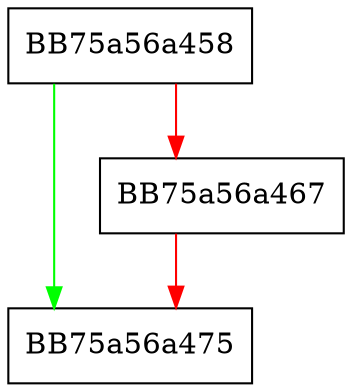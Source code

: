 digraph __FreeList {
  node [shape="box"];
  graph [splines=ortho];
  BB75a56a458 -> BB75a56a475 [color="green"];
  BB75a56a458 -> BB75a56a467 [color="red"];
  BB75a56a467 -> BB75a56a475 [color="red"];
}
